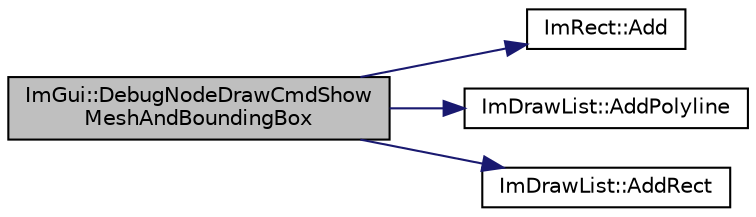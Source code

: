 digraph "ImGui::DebugNodeDrawCmdShowMeshAndBoundingBox"
{
 // LATEX_PDF_SIZE
  edge [fontname="Helvetica",fontsize="10",labelfontname="Helvetica",labelfontsize="10"];
  node [fontname="Helvetica",fontsize="10",shape=record];
  rankdir="LR";
  Node1 [label="ImGui::DebugNodeDrawCmdShow\lMeshAndBoundingBox",height=0.2,width=0.4,color="black", fillcolor="grey75", style="filled", fontcolor="black",tooltip=" "];
  Node1 -> Node2 [color="midnightblue",fontsize="10",style="solid",fontname="Helvetica"];
  Node2 [label="ImRect::Add",height=0.2,width=0.4,color="black", fillcolor="white", style="filled",URL="$struct_im_rect.html#a68996cb6b16a023f0a051981cd5be89e",tooltip=" "];
  Node1 -> Node3 [color="midnightblue",fontsize="10",style="solid",fontname="Helvetica"];
  Node3 [label="ImDrawList::AddPolyline",height=0.2,width=0.4,color="black", fillcolor="white", style="filled",URL="$struct_im_draw_list.html#abc568847b1113e624456436bfab1b307",tooltip=" "];
  Node1 -> Node4 [color="midnightblue",fontsize="10",style="solid",fontname="Helvetica"];
  Node4 [label="ImDrawList::AddRect",height=0.2,width=0.4,color="black", fillcolor="white", style="filled",URL="$struct_im_draw_list.html#ad96f10a3e954fe0c5b7c96d4e205af7b",tooltip=" "];
}
